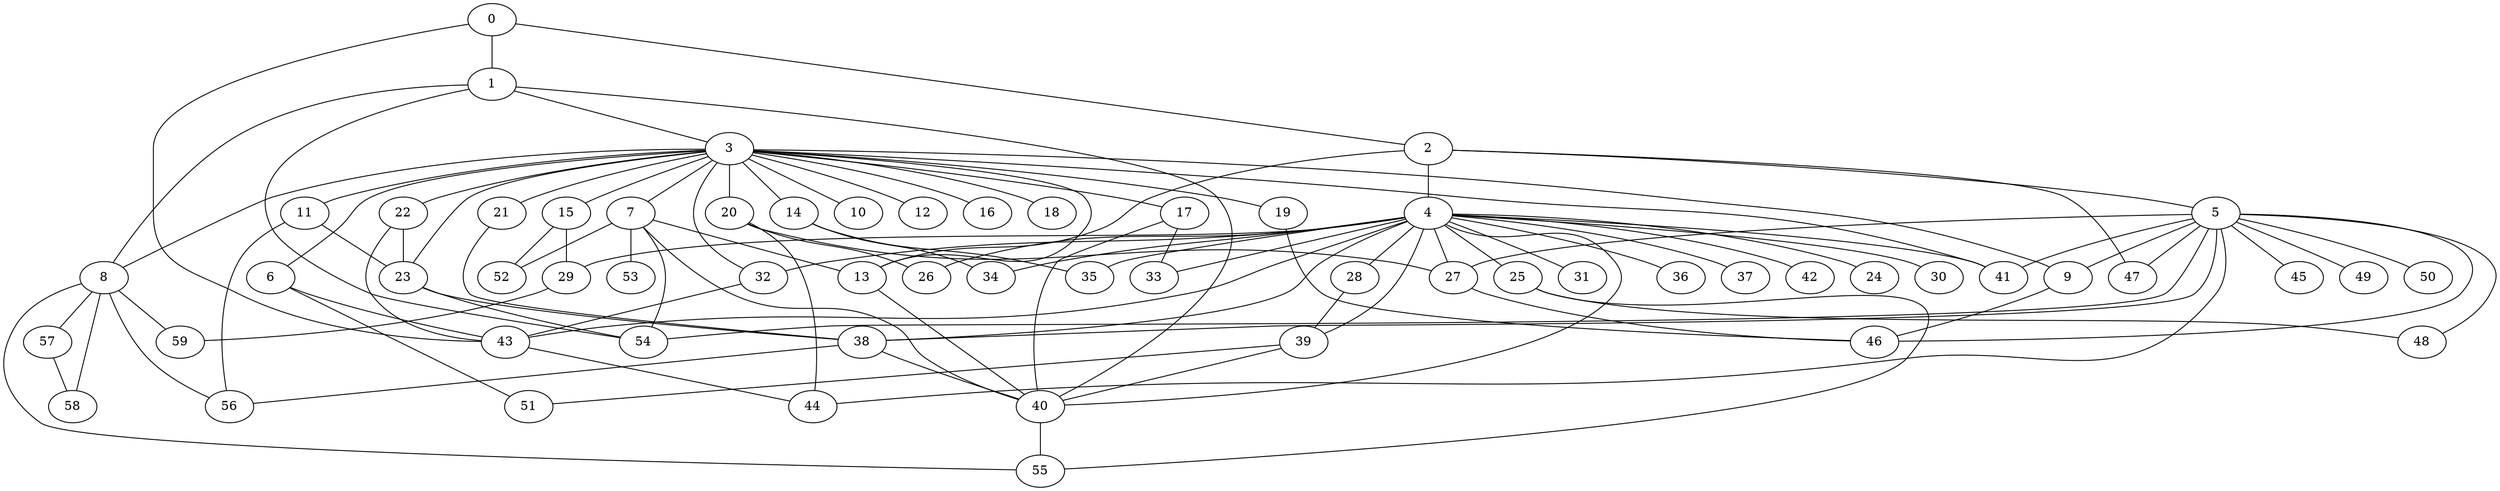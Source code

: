 
graph graphname {
    0 -- 1
0 -- 2
0 -- 43
1 -- 3
1 -- 8
1 -- 54
1 -- 40
2 -- 4
2 -- 5
2 -- 47
2 -- 13
3 -- 6
3 -- 7
3 -- 8
3 -- 9
3 -- 10
3 -- 11
3 -- 12
3 -- 13
3 -- 14
3 -- 15
3 -- 16
3 -- 17
3 -- 18
3 -- 19
3 -- 20
3 -- 21
3 -- 22
3 -- 23
3 -- 41
3 -- 32
4 -- 32
4 -- 33
4 -- 35
4 -- 36
4 -- 37
4 -- 38
4 -- 39
4 -- 40
4 -- 41
4 -- 42
4 -- 43
4 -- 34
4 -- 24
4 -- 25
4 -- 26
4 -- 27
4 -- 28
4 -- 29
4 -- 30
4 -- 31
5 -- 44
5 -- 45
5 -- 46
5 -- 47
5 -- 48
5 -- 49
5 -- 50
5 -- 9
5 -- 54
5 -- 41
5 -- 38
5 -- 27
6 -- 51
6 -- 43
7 -- 52
7 -- 53
7 -- 54
7 -- 40
7 -- 13
8 -- 55
8 -- 56
8 -- 57
8 -- 58
8 -- 59
9 -- 46
11 -- 56
11 -- 23
13 -- 40
14 -- 34
14 -- 35
15 -- 52
15 -- 29
17 -- 33
17 -- 40
19 -- 46
20 -- 26
20 -- 27
20 -- 44
21 -- 38
22 -- 23
22 -- 43
23 -- 54
23 -- 38
25 -- 48
25 -- 55
27 -- 46
28 -- 39
29 -- 59
32 -- 43
38 -- 40
38 -- 56
39 -- 40
39 -- 51
40 -- 55
43 -- 44
57 -- 58

}
